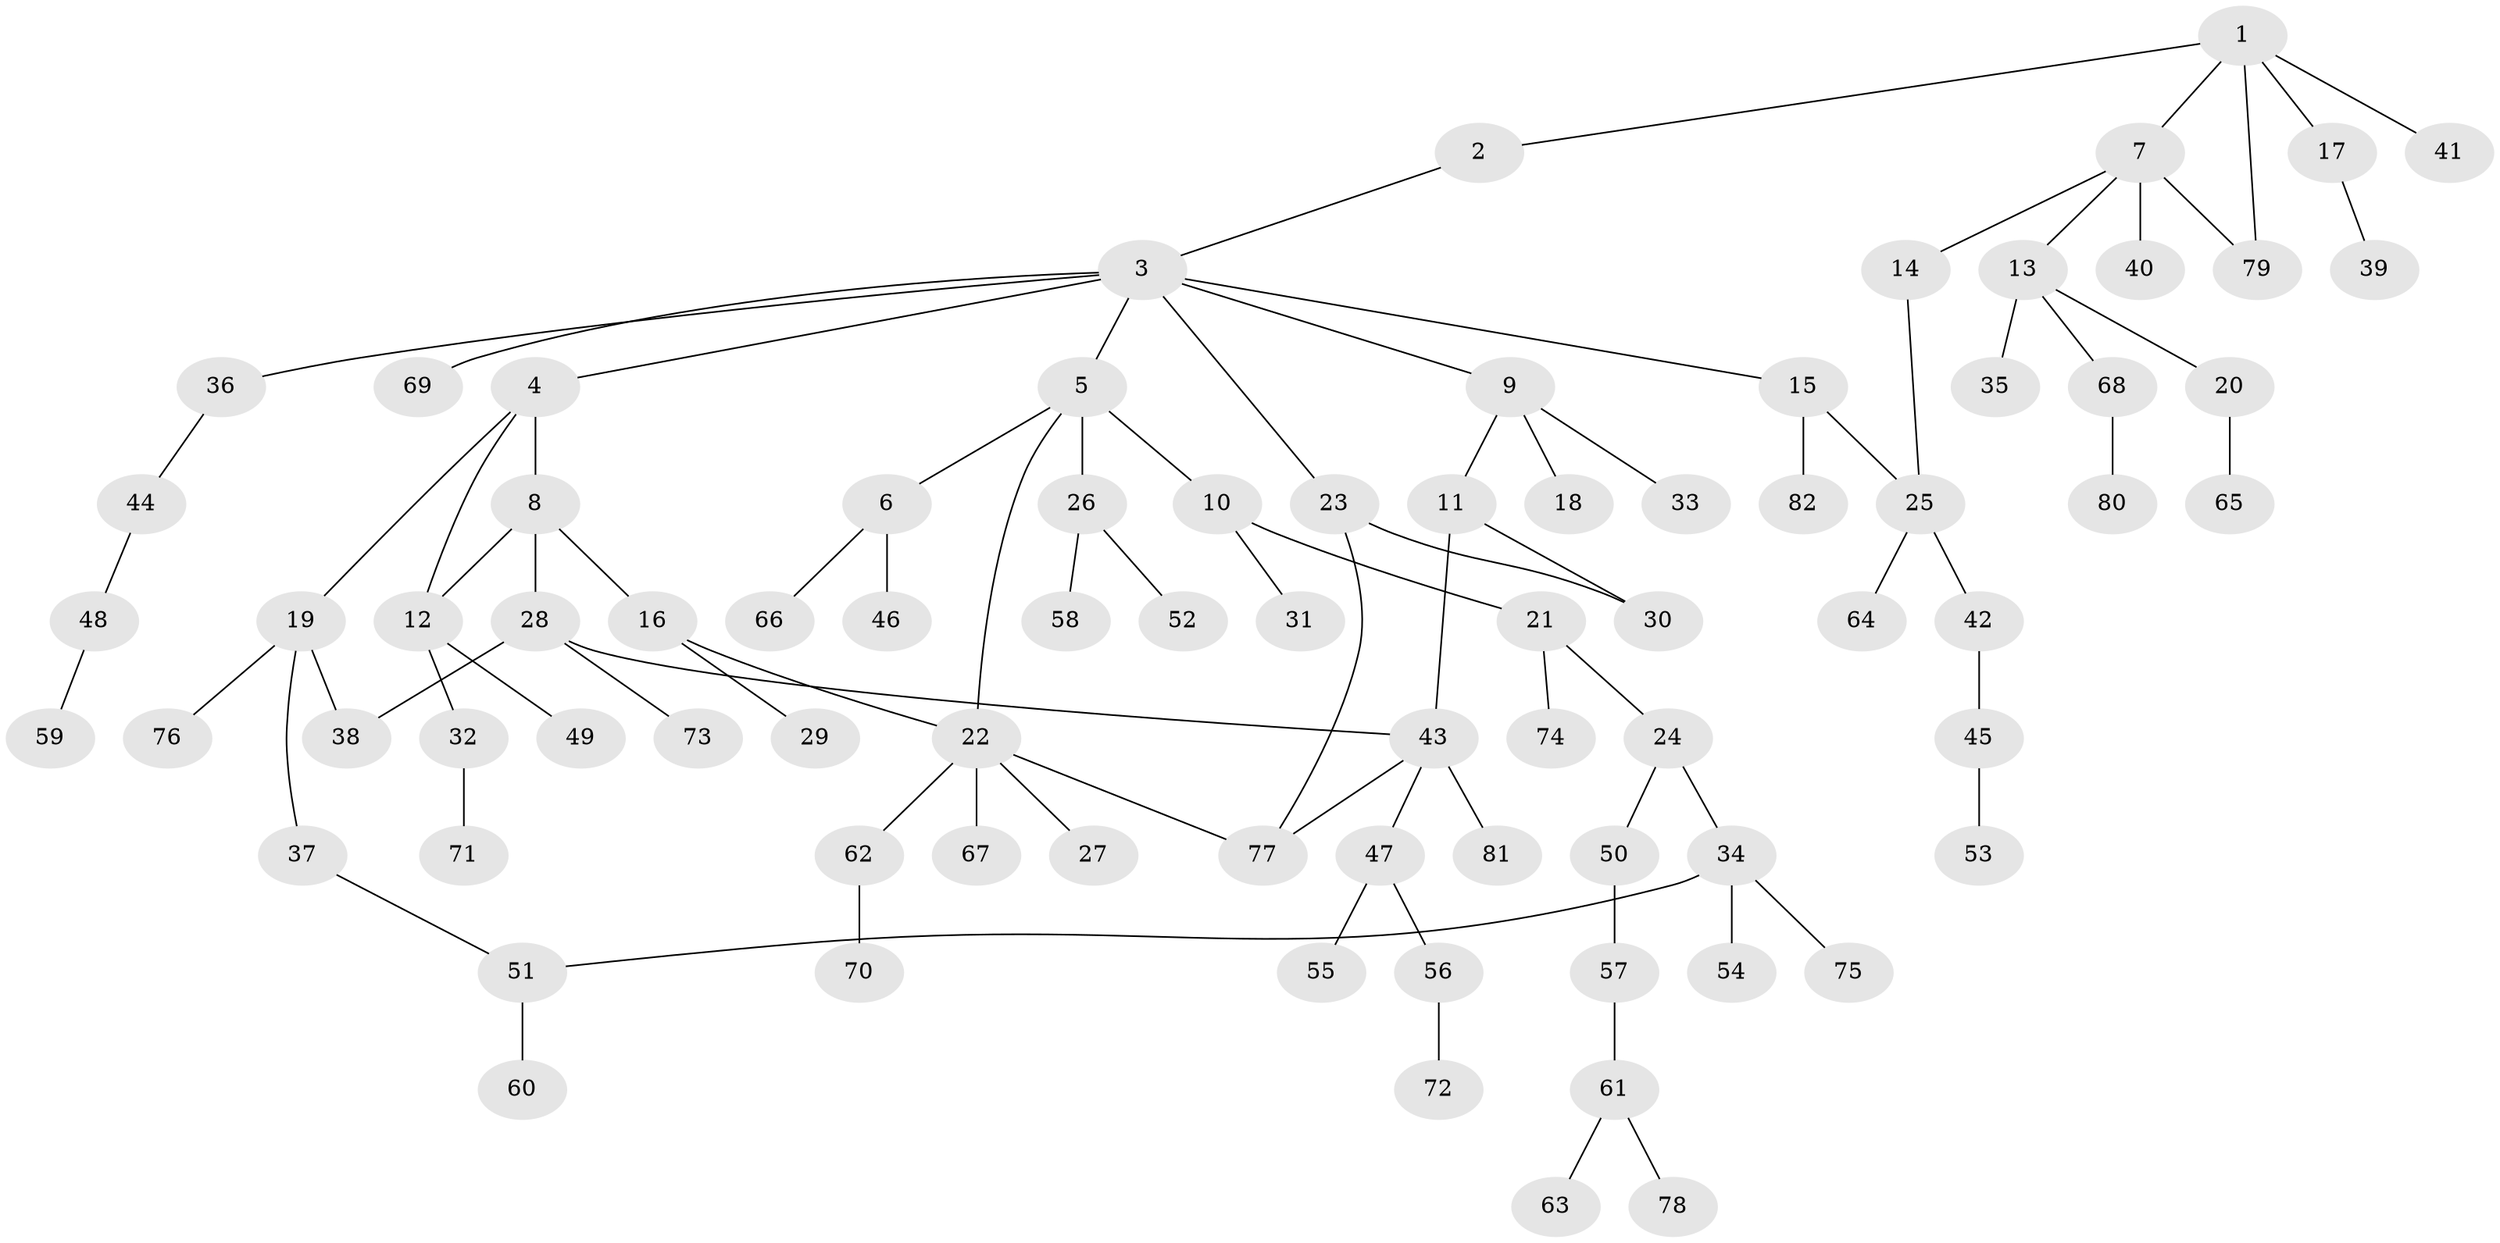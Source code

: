 // Generated by graph-tools (version 1.1) at 2025/13/03/09/25 04:13:36]
// undirected, 82 vertices, 91 edges
graph export_dot {
graph [start="1"]
  node [color=gray90,style=filled];
  1;
  2;
  3;
  4;
  5;
  6;
  7;
  8;
  9;
  10;
  11;
  12;
  13;
  14;
  15;
  16;
  17;
  18;
  19;
  20;
  21;
  22;
  23;
  24;
  25;
  26;
  27;
  28;
  29;
  30;
  31;
  32;
  33;
  34;
  35;
  36;
  37;
  38;
  39;
  40;
  41;
  42;
  43;
  44;
  45;
  46;
  47;
  48;
  49;
  50;
  51;
  52;
  53;
  54;
  55;
  56;
  57;
  58;
  59;
  60;
  61;
  62;
  63;
  64;
  65;
  66;
  67;
  68;
  69;
  70;
  71;
  72;
  73;
  74;
  75;
  76;
  77;
  78;
  79;
  80;
  81;
  82;
  1 -- 2;
  1 -- 7;
  1 -- 17;
  1 -- 41;
  1 -- 79;
  2 -- 3;
  3 -- 4;
  3 -- 5;
  3 -- 9;
  3 -- 15;
  3 -- 23;
  3 -- 36;
  3 -- 69;
  4 -- 8;
  4 -- 19;
  4 -- 12;
  5 -- 6;
  5 -- 10;
  5 -- 26;
  5 -- 22;
  6 -- 46;
  6 -- 66;
  7 -- 13;
  7 -- 14;
  7 -- 40;
  7 -- 79;
  8 -- 12;
  8 -- 16;
  8 -- 28;
  9 -- 11;
  9 -- 18;
  9 -- 33;
  10 -- 21;
  10 -- 31;
  11 -- 30;
  11 -- 43;
  12 -- 32;
  12 -- 49;
  13 -- 20;
  13 -- 35;
  13 -- 68;
  14 -- 25;
  15 -- 25;
  15 -- 82;
  16 -- 22;
  16 -- 29;
  17 -- 39;
  19 -- 37;
  19 -- 38;
  19 -- 76;
  20 -- 65;
  21 -- 24;
  21 -- 74;
  22 -- 27;
  22 -- 62;
  22 -- 67;
  22 -- 77;
  23 -- 30;
  23 -- 77;
  24 -- 34;
  24 -- 50;
  25 -- 42;
  25 -- 64;
  26 -- 52;
  26 -- 58;
  28 -- 43;
  28 -- 73;
  28 -- 38;
  32 -- 71;
  34 -- 54;
  34 -- 75;
  34 -- 51;
  36 -- 44;
  37 -- 51;
  42 -- 45;
  43 -- 47;
  43 -- 81;
  43 -- 77;
  44 -- 48;
  45 -- 53;
  47 -- 55;
  47 -- 56;
  48 -- 59;
  50 -- 57;
  51 -- 60;
  56 -- 72;
  57 -- 61;
  61 -- 63;
  61 -- 78;
  62 -- 70;
  68 -- 80;
}

